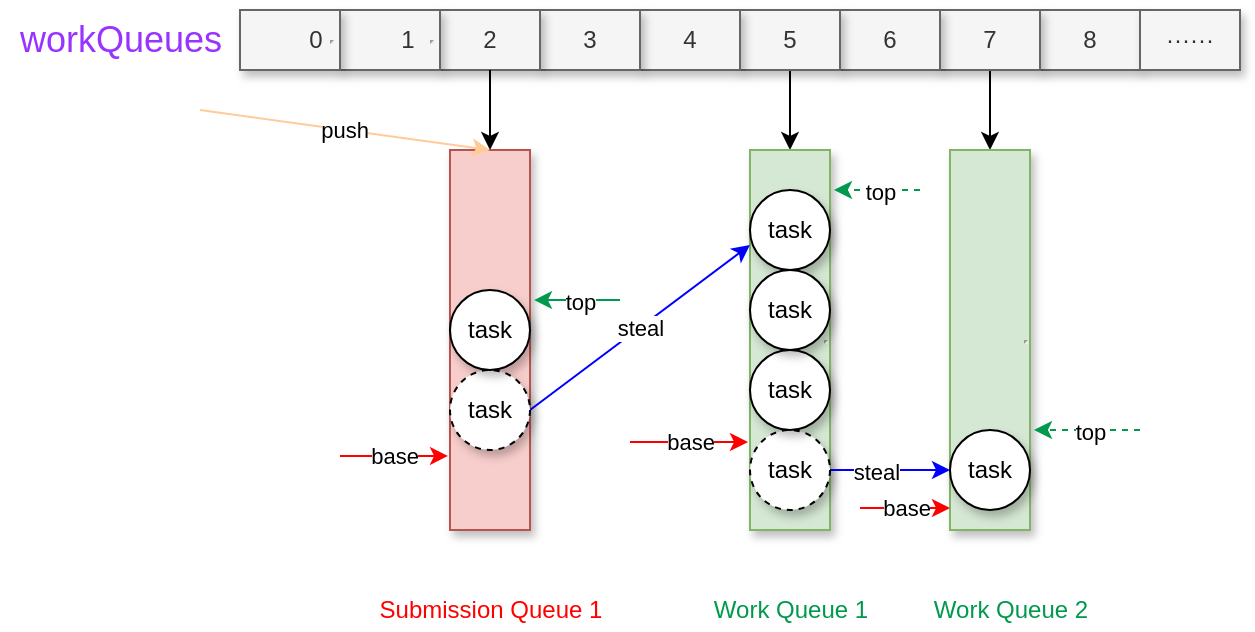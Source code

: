 <mxfile version="12.9.13" type="github"><diagram id="UOktBSFzuby1lyi6nMgf" name="Page-1"><mxGraphModel dx="1412" dy="851" grid="1" gridSize="10" guides="1" tooltips="1" connect="1" arrows="1" fold="1" page="1" pageScale="1" pageWidth="850" pageHeight="1100" math="0" shadow="0"><root><mxCell id="0"/><mxCell id="1" parent="0"/><mxCell id="JtAw60hTGGGYQoB_HEhy-11" value="&lt;table&gt;&lt;tbody&gt;&lt;tr&gt;&lt;td&gt;&lt;br&gt;&lt;/td&gt;&lt;td&gt;&lt;br&gt;&lt;/td&gt;&lt;td&gt;&lt;br&gt;&lt;/td&gt;&lt;td&gt;&lt;br&gt;&lt;/td&gt;&lt;td&gt;&lt;br&gt;&lt;/td&gt;&lt;td&gt;&lt;br&gt;&lt;/td&gt;&lt;td&gt;&lt;br&gt;&lt;/td&gt;&lt;td&gt;&lt;br&gt;&lt;/td&gt;&lt;td&gt;&lt;br&gt;&lt;/td&gt;&lt;td&gt;&lt;hr id=&quot;null&quot;&gt;&lt;/td&gt;&lt;/tr&gt;&lt;/tbody&gt;&lt;/table&gt;" style="rounded=0;whiteSpace=wrap;html=1;shadow=1;fillColor=#f8cecc;strokeColor=#b85450;" vertex="1" parent="1"><mxGeometry x="245" y="160" width="40" height="190" as="geometry"/></mxCell><mxCell id="JtAw60hTGGGYQoB_HEhy-9" value="8" style="rounded=0;whiteSpace=wrap;html=1;shadow=1;fillColor=#f5f5f5;strokeColor=#666666;fontColor=#333333;" vertex="1" parent="1"><mxGeometry x="540" y="90" width="50" height="30" as="geometry"/></mxCell><mxCell id="JtAw60hTGGGYQoB_HEhy-12" value="······" style="rounded=0;whiteSpace=wrap;html=1;shadow=1;fillColor=#f5f5f5;strokeColor=#666666;fontColor=#333333;" vertex="1" parent="1"><mxGeometry x="590" y="90" width="50" height="30" as="geometry"/></mxCell><mxCell id="JtAw60hTGGGYQoB_HEhy-32" style="edgeStyle=none;rounded=0;orthogonalLoop=1;jettySize=auto;html=1;exitX=0.5;exitY=1;exitDx=0;exitDy=0;entryX=0.5;entryY=0;entryDx=0;entryDy=0;" edge="1" parent="1" source="JtAw60hTGGGYQoB_HEhy-14" target="JtAw60hTGGGYQoB_HEhy-29"><mxGeometry relative="1" as="geometry"/></mxCell><mxCell id="JtAw60hTGGGYQoB_HEhy-14" value="7" style="rounded=0;whiteSpace=wrap;html=1;shadow=1;fillColor=#f5f5f5;strokeColor=#666666;fontColor=#333333;" vertex="1" parent="1"><mxGeometry x="490" y="90" width="50" height="30" as="geometry"/></mxCell><mxCell id="JtAw60hTGGGYQoB_HEhy-15" value="6" style="rounded=0;whiteSpace=wrap;html=1;shadow=1;fillColor=#f5f5f5;strokeColor=#666666;fontColor=#333333;" vertex="1" parent="1"><mxGeometry x="440" y="90" width="50" height="30" as="geometry"/></mxCell><mxCell id="JtAw60hTGGGYQoB_HEhy-31" style="edgeStyle=none;rounded=0;orthogonalLoop=1;jettySize=auto;html=1;exitX=0.5;exitY=1;exitDx=0;exitDy=0;entryX=0.5;entryY=0;entryDx=0;entryDy=0;" edge="1" parent="1" source="JtAw60hTGGGYQoB_HEhy-16" target="JtAw60hTGGGYQoB_HEhy-28"><mxGeometry relative="1" as="geometry"/></mxCell><mxCell id="JtAw60hTGGGYQoB_HEhy-16" value="5" style="rounded=0;whiteSpace=wrap;html=1;shadow=1;fillColor=#f5f5f5;strokeColor=#666666;fontColor=#333333;" vertex="1" parent="1"><mxGeometry x="390" y="90" width="50" height="30" as="geometry"/></mxCell><mxCell id="JtAw60hTGGGYQoB_HEhy-17" value="4" style="rounded=0;whiteSpace=wrap;html=1;shadow=1;fillColor=#f5f5f5;strokeColor=#666666;fontColor=#333333;" vertex="1" parent="1"><mxGeometry x="340" y="90" width="50" height="30" as="geometry"/></mxCell><mxCell id="JtAw60hTGGGYQoB_HEhy-18" value="3" style="rounded=0;whiteSpace=wrap;html=1;shadow=1;fillColor=#f5f5f5;strokeColor=#666666;fontColor=#333333;" vertex="1" parent="1"><mxGeometry x="290" y="90" width="50" height="30" as="geometry"/></mxCell><mxCell id="JtAw60hTGGGYQoB_HEhy-19" value="2" style="rounded=0;whiteSpace=wrap;html=1;shadow=1;fillColor=#f5f5f5;strokeColor=#666666;fontColor=#333333;" vertex="1" parent="1"><mxGeometry x="240" y="90" width="50" height="30" as="geometry"/></mxCell><mxCell id="JtAw60hTGGGYQoB_HEhy-20" value="&lt;table&gt;&lt;tbody&gt;&lt;tr&gt;&lt;td&gt;&lt;br&gt;&lt;/td&gt;&lt;td&gt;&lt;br&gt;&lt;/td&gt;&lt;td&gt;&lt;br&gt;&lt;/td&gt;&lt;td&gt;&lt;br&gt;&lt;/td&gt;&lt;td&gt;&lt;br&gt;&lt;/td&gt;&lt;td&gt;&lt;br&gt;&lt;/td&gt;&lt;td&gt;&lt;br&gt;&lt;/td&gt;&lt;td&gt;1&lt;/td&gt;&lt;td&gt;&lt;br&gt;&lt;/td&gt;&lt;td&gt;&lt;hr id=&quot;null&quot;&gt;&lt;/td&gt;&lt;/tr&gt;&lt;/tbody&gt;&lt;/table&gt;" style="rounded=0;whiteSpace=wrap;html=1;shadow=1;fillColor=#f5f5f5;strokeColor=#666666;fontColor=#333333;" vertex="1" parent="1"><mxGeometry x="190" y="90" width="50" height="30" as="geometry"/></mxCell><mxCell id="JtAw60hTGGGYQoB_HEhy-21" value="&lt;table&gt;&lt;tbody&gt;&lt;tr&gt;&lt;td&gt;&lt;br&gt;&lt;/td&gt;&lt;td&gt;&lt;br&gt;&lt;/td&gt;&lt;td&gt;&lt;br&gt;&lt;/td&gt;&lt;td&gt;&lt;br&gt;&lt;/td&gt;&lt;td&gt;&lt;br&gt;&lt;/td&gt;&lt;td&gt;&lt;br&gt;&lt;/td&gt;&lt;td&gt;&lt;br&gt;&lt;/td&gt;&lt;td&gt;&lt;br&gt;&lt;/td&gt;&lt;td&gt;0&lt;/td&gt;&lt;td&gt;&lt;hr id=&quot;null&quot;&gt;&lt;/td&gt;&lt;/tr&gt;&lt;/tbody&gt;&lt;/table&gt;" style="rounded=0;whiteSpace=wrap;html=1;shadow=1;align=center;fillColor=#f5f5f5;strokeColor=#666666;fontColor=#333333;" vertex="1" parent="1"><mxGeometry x="140" y="90" width="50" height="30" as="geometry"/></mxCell><mxCell id="JtAw60hTGGGYQoB_HEhy-25" value="&lt;font style=&quot;font-size: 18px&quot; color=&quot;#9933ff&quot;&gt;workQueues&lt;/font&gt;" style="text;html=1;align=center;verticalAlign=middle;resizable=0;points=[];autosize=1;" vertex="1" parent="1"><mxGeometry x="20" y="95" width="120" height="20" as="geometry"/></mxCell><mxCell id="JtAw60hTGGGYQoB_HEhy-27" value="" style="endArrow=classic;html=1;exitX=0.5;exitY=1;exitDx=0;exitDy=0;entryX=0.5;entryY=0;entryDx=0;entryDy=0;" edge="1" parent="1" source="JtAw60hTGGGYQoB_HEhy-19" target="JtAw60hTGGGYQoB_HEhy-11"><mxGeometry width="50" height="50" relative="1" as="geometry"><mxPoint x="400" y="440" as="sourcePoint"/><mxPoint x="450" y="390" as="targetPoint"/></mxGeometry></mxCell><mxCell id="JtAw60hTGGGYQoB_HEhy-28" value="&lt;table&gt;&lt;tbody&gt;&lt;tr&gt;&lt;td&gt;&lt;br&gt;&lt;/td&gt;&lt;td&gt;&lt;br&gt;&lt;/td&gt;&lt;td&gt;&lt;br&gt;&lt;/td&gt;&lt;td&gt;&lt;br&gt;&lt;/td&gt;&lt;td&gt;&lt;br&gt;&lt;/td&gt;&lt;td&gt;&lt;br&gt;&lt;/td&gt;&lt;td&gt;&lt;br&gt;&lt;/td&gt;&lt;td&gt;&lt;br&gt;&lt;/td&gt;&lt;td&gt;&lt;br&gt;&lt;/td&gt;&lt;td&gt;&lt;hr id=&quot;null&quot;&gt;&lt;/td&gt;&lt;/tr&gt;&lt;/tbody&gt;&lt;/table&gt;" style="rounded=0;whiteSpace=wrap;html=1;shadow=1;fillColor=#d5e8d4;strokeColor=#82b366;" vertex="1" parent="1"><mxGeometry x="395" y="160" width="40" height="190" as="geometry"/></mxCell><mxCell id="JtAw60hTGGGYQoB_HEhy-29" value="&lt;table&gt;&lt;tbody&gt;&lt;tr&gt;&lt;td&gt;&lt;br&gt;&lt;/td&gt;&lt;td&gt;&lt;br&gt;&lt;/td&gt;&lt;td&gt;&lt;br&gt;&lt;/td&gt;&lt;td&gt;&lt;br&gt;&lt;/td&gt;&lt;td&gt;&lt;br&gt;&lt;/td&gt;&lt;td&gt;&lt;br&gt;&lt;/td&gt;&lt;td&gt;&lt;br&gt;&lt;/td&gt;&lt;td&gt;&lt;br&gt;&lt;/td&gt;&lt;td&gt;&lt;br&gt;&lt;/td&gt;&lt;td&gt;&lt;hr id=&quot;null&quot;&gt;&lt;/td&gt;&lt;/tr&gt;&lt;/tbody&gt;&lt;/table&gt;" style="rounded=0;whiteSpace=wrap;html=1;shadow=1;fillColor=#d5e8d4;strokeColor=#82b366;" vertex="1" parent="1"><mxGeometry x="495" y="160" width="40" height="190" as="geometry"/></mxCell><mxCell id="JtAw60hTGGGYQoB_HEhy-33" value="&lt;font color=&quot;#ff0000&quot;&gt;Submission Queue 1&lt;/font&gt;" style="text;html=1;align=center;verticalAlign=middle;resizable=0;points=[];autosize=1;" vertex="1" parent="1"><mxGeometry x="200" y="380" width="130" height="20" as="geometry"/></mxCell><mxCell id="JtAw60hTGGGYQoB_HEhy-34" value="&lt;font color=&quot;#00994d&quot;&gt;Work Queue 1&lt;/font&gt;" style="text;html=1;align=center;verticalAlign=middle;resizable=0;points=[];autosize=1;" vertex="1" parent="1"><mxGeometry x="370" y="380" width="90" height="20" as="geometry"/></mxCell><mxCell id="JtAw60hTGGGYQoB_HEhy-35" value="&lt;font color=&quot;#00994d&quot;&gt;Work Queue 2&lt;/font&gt;" style="text;html=1;align=center;verticalAlign=middle;resizable=0;points=[];autosize=1;" vertex="1" parent="1"><mxGeometry x="480" y="380" width="90" height="20" as="geometry"/></mxCell><mxCell id="JtAw60hTGGGYQoB_HEhy-51" value="steal" style="edgeStyle=none;rounded=0;orthogonalLoop=1;jettySize=auto;html=1;exitX=1;exitY=0.5;exitDx=0;exitDy=0;entryX=0;entryY=0.25;entryDx=0;entryDy=0;strokeColor=#0000FF;" edge="1" parent="1" source="JtAw60hTGGGYQoB_HEhy-36" target="JtAw60hTGGGYQoB_HEhy-28"><mxGeometry relative="1" as="geometry"><Array as="points"/></mxGeometry></mxCell><mxCell id="JtAw60hTGGGYQoB_HEhy-36" value="task" style="ellipse;whiteSpace=wrap;html=1;aspect=fixed;shadow=1;gradientColor=#ffffff;dashed=1;" vertex="1" parent="1"><mxGeometry x="245" y="270" width="40" height="40" as="geometry"/></mxCell><mxCell id="JtAw60hTGGGYQoB_HEhy-37" value="base" style="endArrow=classic;html=1;entryX=-0.025;entryY=0.805;entryDx=0;entryDy=0;strokeColor=#FF0000;entryPerimeter=0;" edge="1" parent="1" target="JtAw60hTGGGYQoB_HEhy-11"><mxGeometry width="50" height="50" relative="1" as="geometry"><mxPoint x="190" y="313" as="sourcePoint"/><mxPoint x="450" y="390" as="targetPoint"/></mxGeometry></mxCell><mxCell id="JtAw60hTGGGYQoB_HEhy-38" value="" style="endArrow=classic;html=1;entryX=1.05;entryY=0.395;entryDx=0;entryDy=0;strokeColor=#00994D;entryPerimeter=0;" edge="1" parent="1" target="JtAw60hTGGGYQoB_HEhy-11"><mxGeometry width="50" height="50" relative="1" as="geometry"><mxPoint x="330" y="235" as="sourcePoint"/><mxPoint x="450" y="390" as="targetPoint"/></mxGeometry></mxCell><mxCell id="JtAw60hTGGGYQoB_HEhy-39" value="top" style="edgeLabel;html=1;align=center;verticalAlign=middle;resizable=0;points=[];" vertex="1" connectable="0" parent="JtAw60hTGGGYQoB_HEhy-38"><mxGeometry x="-0.055" y="1" relative="1" as="geometry"><mxPoint as="offset"/></mxGeometry></mxCell><mxCell id="JtAw60hTGGGYQoB_HEhy-40" value="push" style="endArrow=classic;html=1;entryX=0.5;entryY=0;entryDx=0;entryDy=0;strokeColor=#FFCC99;" edge="1" parent="1" target="JtAw60hTGGGYQoB_HEhy-11"><mxGeometry width="50" height="50" relative="1" as="geometry"><mxPoint x="120" y="140" as="sourcePoint"/><mxPoint x="450" y="390" as="targetPoint"/></mxGeometry></mxCell><mxCell id="JtAw60hTGGGYQoB_HEhy-41" value="task" style="ellipse;whiteSpace=wrap;html=1;aspect=fixed;shadow=1;gradientColor=#ffffff;" vertex="1" parent="1"><mxGeometry x="245" y="230" width="40" height="40" as="geometry"/></mxCell><mxCell id="JtAw60hTGGGYQoB_HEhy-47" value="task" style="ellipse;whiteSpace=wrap;html=1;aspect=fixed;shadow=1;gradientColor=#ffffff;" vertex="1" parent="1"><mxGeometry x="395" y="180" width="40" height="40" as="geometry"/></mxCell><mxCell id="JtAw60hTGGGYQoB_HEhy-58" style="edgeStyle=none;rounded=0;orthogonalLoop=1;jettySize=auto;html=1;exitX=1;exitY=0.5;exitDx=0;exitDy=0;entryX=0;entryY=0.5;entryDx=0;entryDy=0;strokeColor=#0000FF;" edge="1" parent="1" source="JtAw60hTGGGYQoB_HEhy-48" target="JtAw60hTGGGYQoB_HEhy-59"><mxGeometry relative="1" as="geometry"/></mxCell><mxCell id="JtAw60hTGGGYQoB_HEhy-60" value="steal" style="edgeLabel;html=1;align=center;verticalAlign=middle;resizable=0;points=[];" vertex="1" connectable="0" parent="JtAw60hTGGGYQoB_HEhy-58"><mxGeometry x="-0.234" y="-1" relative="1" as="geometry"><mxPoint as="offset"/></mxGeometry></mxCell><mxCell id="JtAw60hTGGGYQoB_HEhy-48" value="task" style="ellipse;whiteSpace=wrap;html=1;aspect=fixed;shadow=1;gradientColor=#ffffff;dashed=1;" vertex="1" parent="1"><mxGeometry x="395" y="300" width="40" height="40" as="geometry"/></mxCell><mxCell id="JtAw60hTGGGYQoB_HEhy-49" value="task" style="ellipse;whiteSpace=wrap;html=1;aspect=fixed;shadow=1;gradientColor=#ffffff;" vertex="1" parent="1"><mxGeometry x="395" y="260" width="40" height="40" as="geometry"/></mxCell><mxCell id="JtAw60hTGGGYQoB_HEhy-50" value="task" style="ellipse;whiteSpace=wrap;html=1;aspect=fixed;shadow=1;gradientColor=#ffffff;" vertex="1" parent="1"><mxGeometry x="395" y="220" width="40" height="40" as="geometry"/></mxCell><mxCell id="JtAw60hTGGGYQoB_HEhy-53" value="" style="endArrow=classic;html=1;entryX=1.05;entryY=0.105;entryDx=0;entryDy=0;strokeColor=#00994D;entryPerimeter=0;dashed=1;" edge="1" parent="1" target="JtAw60hTGGGYQoB_HEhy-28"><mxGeometry width="50" height="50" relative="1" as="geometry"><mxPoint x="480" y="180" as="sourcePoint"/><mxPoint x="436" y="230.01" as="targetPoint"/></mxGeometry></mxCell><mxCell id="JtAw60hTGGGYQoB_HEhy-54" value="top" style="edgeLabel;html=1;align=center;verticalAlign=middle;resizable=0;points=[];" vertex="1" connectable="0" parent="JtAw60hTGGGYQoB_HEhy-53"><mxGeometry x="-0.055" y="1" relative="1" as="geometry"><mxPoint as="offset"/></mxGeometry></mxCell><mxCell id="JtAw60hTGGGYQoB_HEhy-56" value="base" style="endArrow=classic;html=1;strokeColor=#FF0000;entryX=-0.025;entryY=0.15;entryDx=0;entryDy=0;entryPerimeter=0;" edge="1" parent="1" target="JtAw60hTGGGYQoB_HEhy-48"><mxGeometry width="50" height="50" relative="1" as="geometry"><mxPoint x="335" y="306" as="sourcePoint"/><mxPoint x="395" y="310" as="targetPoint"/></mxGeometry></mxCell><mxCell id="JtAw60hTGGGYQoB_HEhy-59" value="task" style="ellipse;whiteSpace=wrap;html=1;aspect=fixed;shadow=1;gradientColor=#ffffff;" vertex="1" parent="1"><mxGeometry x="495" y="300" width="40" height="40" as="geometry"/></mxCell><mxCell id="JtAw60hTGGGYQoB_HEhy-61" value="base" style="endArrow=classic;html=1;entryX=-0.075;entryY=0.25;entryDx=0;entryDy=0;strokeColor=#FF0000;entryPerimeter=0;" edge="1" parent="1"><mxGeometry width="50" height="50" relative="1" as="geometry"><mxPoint x="450" y="339" as="sourcePoint"/><mxPoint x="495" y="339" as="targetPoint"/></mxGeometry></mxCell><mxCell id="JtAw60hTGGGYQoB_HEhy-63" value="" style="endArrow=classic;html=1;strokeColor=#00994D;dashed=1;" edge="1" parent="1"><mxGeometry width="50" height="50" relative="1" as="geometry"><mxPoint x="590" y="300" as="sourcePoint"/><mxPoint x="537" y="300" as="targetPoint"/></mxGeometry></mxCell><mxCell id="JtAw60hTGGGYQoB_HEhy-64" value="top" style="edgeLabel;html=1;align=center;verticalAlign=middle;resizable=0;points=[];" vertex="1" connectable="0" parent="JtAw60hTGGGYQoB_HEhy-63"><mxGeometry x="-0.055" y="1" relative="1" as="geometry"><mxPoint as="offset"/></mxGeometry></mxCell></root></mxGraphModel></diagram></mxfile>